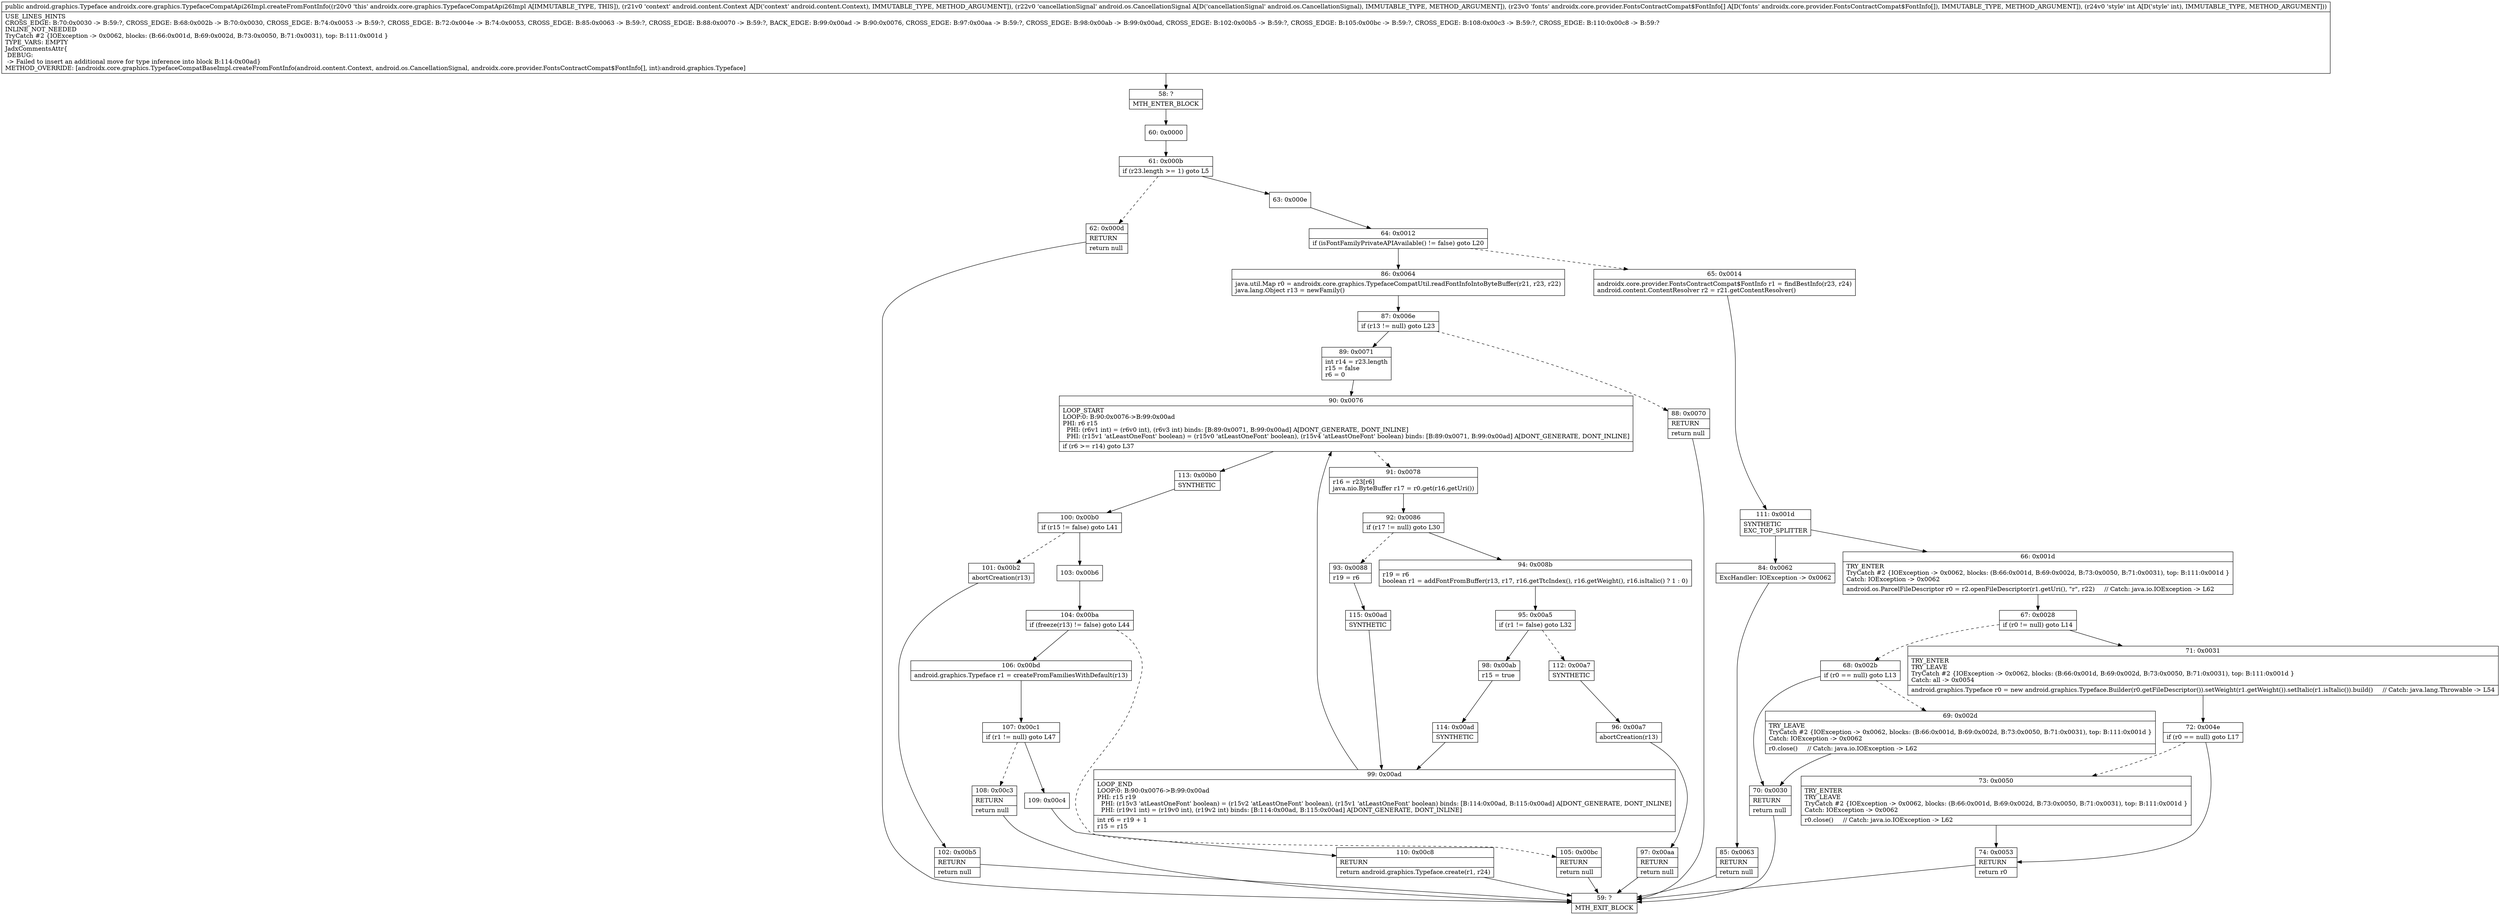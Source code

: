 digraph "CFG forandroidx.core.graphics.TypefaceCompatApi26Impl.createFromFontInfo(Landroid\/content\/Context;Landroid\/os\/CancellationSignal;[Landroidx\/core\/provider\/FontsContractCompat$FontInfo;I)Landroid\/graphics\/Typeface;" {
Node_58 [shape=record,label="{58\:\ ?|MTH_ENTER_BLOCK\l}"];
Node_60 [shape=record,label="{60\:\ 0x0000}"];
Node_61 [shape=record,label="{61\:\ 0x000b|if (r23.length \>= 1) goto L5\l}"];
Node_62 [shape=record,label="{62\:\ 0x000d|RETURN\l|return null\l}"];
Node_59 [shape=record,label="{59\:\ ?|MTH_EXIT_BLOCK\l}"];
Node_63 [shape=record,label="{63\:\ 0x000e}"];
Node_64 [shape=record,label="{64\:\ 0x0012|if (isFontFamilyPrivateAPIAvailable() != false) goto L20\l}"];
Node_65 [shape=record,label="{65\:\ 0x0014|androidx.core.provider.FontsContractCompat$FontInfo r1 = findBestInfo(r23, r24)\landroid.content.ContentResolver r2 = r21.getContentResolver()\l}"];
Node_111 [shape=record,label="{111\:\ 0x001d|SYNTHETIC\lEXC_TOP_SPLITTER\l}"];
Node_66 [shape=record,label="{66\:\ 0x001d|TRY_ENTER\lTryCatch #2 \{IOException \-\> 0x0062, blocks: (B:66:0x001d, B:69:0x002d, B:73:0x0050, B:71:0x0031), top: B:111:0x001d \}\lCatch: IOException \-\> 0x0062\l|android.os.ParcelFileDescriptor r0 = r2.openFileDescriptor(r1.getUri(), \"r\", r22)     \/\/ Catch: java.io.IOException \-\> L62\l}"];
Node_67 [shape=record,label="{67\:\ 0x0028|if (r0 != null) goto L14\l}"];
Node_68 [shape=record,label="{68\:\ 0x002b|if (r0 == null) goto L13\l}"];
Node_69 [shape=record,label="{69\:\ 0x002d|TRY_LEAVE\lTryCatch #2 \{IOException \-\> 0x0062, blocks: (B:66:0x001d, B:69:0x002d, B:73:0x0050, B:71:0x0031), top: B:111:0x001d \}\lCatch: IOException \-\> 0x0062\l|r0.close()     \/\/ Catch: java.io.IOException \-\> L62\l}"];
Node_70 [shape=record,label="{70\:\ 0x0030|RETURN\l|return null\l}"];
Node_71 [shape=record,label="{71\:\ 0x0031|TRY_ENTER\lTRY_LEAVE\lTryCatch #2 \{IOException \-\> 0x0062, blocks: (B:66:0x001d, B:69:0x002d, B:73:0x0050, B:71:0x0031), top: B:111:0x001d \}\lCatch: all \-\> 0x0054\l|android.graphics.Typeface r0 = new android.graphics.Typeface.Builder(r0.getFileDescriptor()).setWeight(r1.getWeight()).setItalic(r1.isItalic()).build()     \/\/ Catch: java.lang.Throwable \-\> L54\l}"];
Node_72 [shape=record,label="{72\:\ 0x004e|if (r0 == null) goto L17\l}"];
Node_73 [shape=record,label="{73\:\ 0x0050|TRY_ENTER\lTRY_LEAVE\lTryCatch #2 \{IOException \-\> 0x0062, blocks: (B:66:0x001d, B:69:0x002d, B:73:0x0050, B:71:0x0031), top: B:111:0x001d \}\lCatch: IOException \-\> 0x0062\l|r0.close()     \/\/ Catch: java.io.IOException \-\> L62\l}"];
Node_74 [shape=record,label="{74\:\ 0x0053|RETURN\l|return r0\l}"];
Node_84 [shape=record,label="{84\:\ 0x0062|ExcHandler: IOException \-\> 0x0062\l}"];
Node_85 [shape=record,label="{85\:\ 0x0063|RETURN\l|return null\l}"];
Node_86 [shape=record,label="{86\:\ 0x0064|java.util.Map r0 = androidx.core.graphics.TypefaceCompatUtil.readFontInfoIntoByteBuffer(r21, r23, r22)\ljava.lang.Object r13 = newFamily()\l}"];
Node_87 [shape=record,label="{87\:\ 0x006e|if (r13 != null) goto L23\l}"];
Node_88 [shape=record,label="{88\:\ 0x0070|RETURN\l|return null\l}"];
Node_89 [shape=record,label="{89\:\ 0x0071|int r14 = r23.length\lr15 = false\lr6 = 0\l}"];
Node_90 [shape=record,label="{90\:\ 0x0076|LOOP_START\lLOOP:0: B:90:0x0076\-\>B:99:0x00ad\lPHI: r6 r15 \l  PHI: (r6v1 int) = (r6v0 int), (r6v3 int) binds: [B:89:0x0071, B:99:0x00ad] A[DONT_GENERATE, DONT_INLINE]\l  PHI: (r15v1 'atLeastOneFont' boolean) = (r15v0 'atLeastOneFont' boolean), (r15v4 'atLeastOneFont' boolean) binds: [B:89:0x0071, B:99:0x00ad] A[DONT_GENERATE, DONT_INLINE]\l|if (r6 \>= r14) goto L37\l}"];
Node_91 [shape=record,label="{91\:\ 0x0078|r16 = r23[r6]\ljava.nio.ByteBuffer r17 = r0.get(r16.getUri())\l}"];
Node_92 [shape=record,label="{92\:\ 0x0086|if (r17 != null) goto L30\l}"];
Node_93 [shape=record,label="{93\:\ 0x0088|r19 = r6\l}"];
Node_115 [shape=record,label="{115\:\ 0x00ad|SYNTHETIC\l}"];
Node_99 [shape=record,label="{99\:\ 0x00ad|LOOP_END\lLOOP:0: B:90:0x0076\-\>B:99:0x00ad\lPHI: r15 r19 \l  PHI: (r15v3 'atLeastOneFont' boolean) = (r15v2 'atLeastOneFont' boolean), (r15v1 'atLeastOneFont' boolean) binds: [B:114:0x00ad, B:115:0x00ad] A[DONT_GENERATE, DONT_INLINE]\l  PHI: (r19v1 int) = (r19v0 int), (r19v2 int) binds: [B:114:0x00ad, B:115:0x00ad] A[DONT_GENERATE, DONT_INLINE]\l|int r6 = r19 + 1\lr15 = r15\l}"];
Node_94 [shape=record,label="{94\:\ 0x008b|r19 = r6\lboolean r1 = addFontFromBuffer(r13, r17, r16.getTtcIndex(), r16.getWeight(), r16.isItalic() ? 1 : 0)\l}"];
Node_95 [shape=record,label="{95\:\ 0x00a5|if (r1 != false) goto L32\l}"];
Node_98 [shape=record,label="{98\:\ 0x00ab|r15 = true\l}"];
Node_114 [shape=record,label="{114\:\ 0x00ad|SYNTHETIC\l}"];
Node_112 [shape=record,label="{112\:\ 0x00a7|SYNTHETIC\l}"];
Node_96 [shape=record,label="{96\:\ 0x00a7|abortCreation(r13)\l}"];
Node_97 [shape=record,label="{97\:\ 0x00aa|RETURN\l|return null\l}"];
Node_113 [shape=record,label="{113\:\ 0x00b0|SYNTHETIC\l}"];
Node_100 [shape=record,label="{100\:\ 0x00b0|if (r15 != false) goto L41\l}"];
Node_101 [shape=record,label="{101\:\ 0x00b2|abortCreation(r13)\l}"];
Node_102 [shape=record,label="{102\:\ 0x00b5|RETURN\l|return null\l}"];
Node_103 [shape=record,label="{103\:\ 0x00b6}"];
Node_104 [shape=record,label="{104\:\ 0x00ba|if (freeze(r13) != false) goto L44\l}"];
Node_105 [shape=record,label="{105\:\ 0x00bc|RETURN\l|return null\l}"];
Node_106 [shape=record,label="{106\:\ 0x00bd|android.graphics.Typeface r1 = createFromFamiliesWithDefault(r13)\l}"];
Node_107 [shape=record,label="{107\:\ 0x00c1|if (r1 != null) goto L47\l}"];
Node_108 [shape=record,label="{108\:\ 0x00c3|RETURN\l|return null\l}"];
Node_109 [shape=record,label="{109\:\ 0x00c4}"];
Node_110 [shape=record,label="{110\:\ 0x00c8|RETURN\l|return android.graphics.Typeface.create(r1, r24)\l}"];
MethodNode[shape=record,label="{public android.graphics.Typeface androidx.core.graphics.TypefaceCompatApi26Impl.createFromFontInfo((r20v0 'this' androidx.core.graphics.TypefaceCompatApi26Impl A[IMMUTABLE_TYPE, THIS]), (r21v0 'context' android.content.Context A[D('context' android.content.Context), IMMUTABLE_TYPE, METHOD_ARGUMENT]), (r22v0 'cancellationSignal' android.os.CancellationSignal A[D('cancellationSignal' android.os.CancellationSignal), IMMUTABLE_TYPE, METHOD_ARGUMENT]), (r23v0 'fonts' androidx.core.provider.FontsContractCompat$FontInfo[] A[D('fonts' androidx.core.provider.FontsContractCompat$FontInfo[]), IMMUTABLE_TYPE, METHOD_ARGUMENT]), (r24v0 'style' int A[D('style' int), IMMUTABLE_TYPE, METHOD_ARGUMENT]))  | USE_LINES_HINTS\lCROSS_EDGE: B:70:0x0030 \-\> B:59:?, CROSS_EDGE: B:68:0x002b \-\> B:70:0x0030, CROSS_EDGE: B:74:0x0053 \-\> B:59:?, CROSS_EDGE: B:72:0x004e \-\> B:74:0x0053, CROSS_EDGE: B:85:0x0063 \-\> B:59:?, CROSS_EDGE: B:88:0x0070 \-\> B:59:?, BACK_EDGE: B:99:0x00ad \-\> B:90:0x0076, CROSS_EDGE: B:97:0x00aa \-\> B:59:?, CROSS_EDGE: B:98:0x00ab \-\> B:99:0x00ad, CROSS_EDGE: B:102:0x00b5 \-\> B:59:?, CROSS_EDGE: B:105:0x00bc \-\> B:59:?, CROSS_EDGE: B:108:0x00c3 \-\> B:59:?, CROSS_EDGE: B:110:0x00c8 \-\> B:59:?\lINLINE_NOT_NEEDED\lTryCatch #2 \{IOException \-\> 0x0062, blocks: (B:66:0x001d, B:69:0x002d, B:73:0x0050, B:71:0x0031), top: B:111:0x001d \}\lTYPE_VARS: EMPTY\lJadxCommentsAttr\{\l DEBUG: \l \-\> Failed to insert an additional move for type inference into block B:114:0x00ad\}\lMETHOD_OVERRIDE: [androidx.core.graphics.TypefaceCompatBaseImpl.createFromFontInfo(android.content.Context, android.os.CancellationSignal, androidx.core.provider.FontsContractCompat$FontInfo[], int):android.graphics.Typeface]\l}"];
MethodNode -> Node_58;Node_58 -> Node_60;
Node_60 -> Node_61;
Node_61 -> Node_62[style=dashed];
Node_61 -> Node_63;
Node_62 -> Node_59;
Node_63 -> Node_64;
Node_64 -> Node_65[style=dashed];
Node_64 -> Node_86;
Node_65 -> Node_111;
Node_111 -> Node_66;
Node_111 -> Node_84;
Node_66 -> Node_67;
Node_67 -> Node_68[style=dashed];
Node_67 -> Node_71;
Node_68 -> Node_69[style=dashed];
Node_68 -> Node_70;
Node_69 -> Node_70;
Node_70 -> Node_59;
Node_71 -> Node_72;
Node_72 -> Node_73[style=dashed];
Node_72 -> Node_74;
Node_73 -> Node_74;
Node_74 -> Node_59;
Node_84 -> Node_85;
Node_85 -> Node_59;
Node_86 -> Node_87;
Node_87 -> Node_88[style=dashed];
Node_87 -> Node_89;
Node_88 -> Node_59;
Node_89 -> Node_90;
Node_90 -> Node_91[style=dashed];
Node_90 -> Node_113;
Node_91 -> Node_92;
Node_92 -> Node_93[style=dashed];
Node_92 -> Node_94;
Node_93 -> Node_115;
Node_115 -> Node_99;
Node_99 -> Node_90;
Node_94 -> Node_95;
Node_95 -> Node_98;
Node_95 -> Node_112[style=dashed];
Node_98 -> Node_114;
Node_114 -> Node_99;
Node_112 -> Node_96;
Node_96 -> Node_97;
Node_97 -> Node_59;
Node_113 -> Node_100;
Node_100 -> Node_101[style=dashed];
Node_100 -> Node_103;
Node_101 -> Node_102;
Node_102 -> Node_59;
Node_103 -> Node_104;
Node_104 -> Node_105[style=dashed];
Node_104 -> Node_106;
Node_105 -> Node_59;
Node_106 -> Node_107;
Node_107 -> Node_108[style=dashed];
Node_107 -> Node_109;
Node_108 -> Node_59;
Node_109 -> Node_110;
Node_110 -> Node_59;
}

